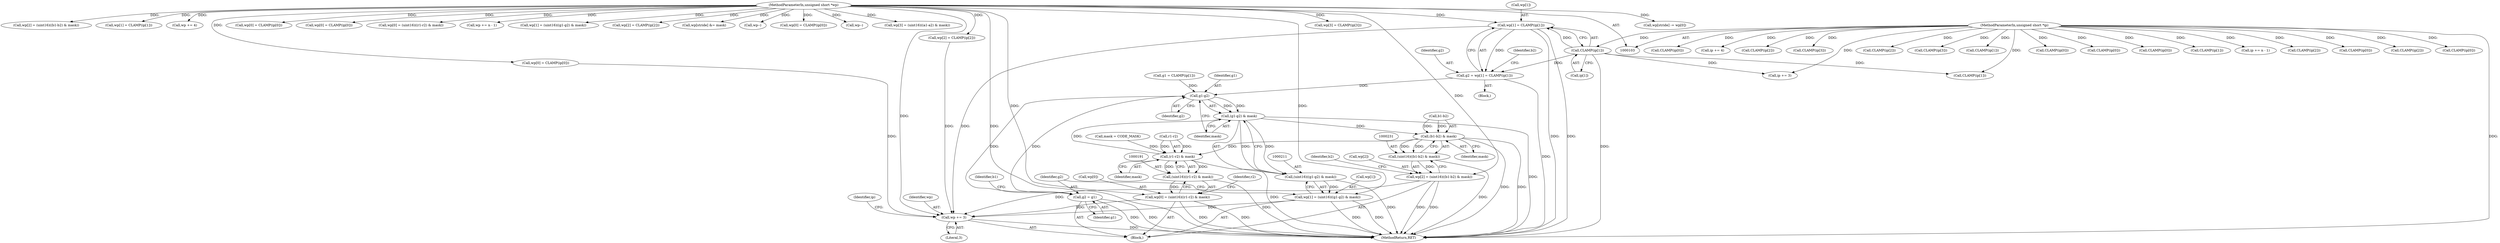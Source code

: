 digraph "0_libtiff_83a4b92815ea04969d494416eaae3d4c6b338e4a#diff-c8b4b355f9b5c06d585b23138e1c185f@pointer" {
"1000145" [label="(Call,wp[1] = CLAMP(ip[1]))"];
"1000107" [label="(MethodParameterIn,unsigned short *wp)"];
"1000149" [label="(Call,CLAMP(ip[1]))"];
"1000104" [label="(MethodParameterIn,unsigned short *ip)"];
"1000143" [label="(Call,g2 = wp[1] = CLAMP(ip[1]))"];
"1000213" [label="(Call,g1-g2)"];
"1000212" [label="(Call,(g1-g2) & mask)"];
"1000210" [label="(Call,(uint16)((g1-g2) & mask))"];
"1000206" [label="(Call,wp[1] = (uint16)((g1-g2) & mask))"];
"1000174" [label="(Call,wp += 3)"];
"1000232" [label="(Call,(b1-b2) & mask)"];
"1000192" [label="(Call,(r1-r2) & mask)"];
"1000190" [label="(Call,(uint16)((r1-r2) & mask))"];
"1000186" [label="(Call,wp[0] = (uint16)((r1-r2) & mask))"];
"1000230" [label="(Call,(uint16)((b1-b2) & mask))"];
"1000226" [label="(Call,wp[2] = (uint16)((b1-b2) & mask))"];
"1000217" [label="(Call,g2 = g1)"];
"1000278" [label="(Call,wp[3] = CLAMP(ip[3]))"];
"1000436" [label="(Call,CLAMP(ip[0]))"];
"1000139" [label="(Call,CLAMP(ip[0]))"];
"1000182" [label="(Call,CLAMP(ip[0]))"];
"1000325" [label="(Call,CLAMP(ip[1]))"];
"1000385" [label="(Call,ip += n - 1)"];
"1000175" [label="(Identifier,wp)"];
"1000413" [label="(Call,wp[stride] -= wp[0])"];
"1000196" [label="(Identifier,mask)"];
"1000198" [label="(Identifier,r2)"];
"1000349" [label="(Call,wp[2] = (uint16)((b1-b2) & mask))"];
"1000345" [label="(Call,CLAMP(ip[2]))"];
"1000258" [label="(Call,wp[1] = CLAMP(ip[1]))"];
"1000221" [label="(Identifier,b1)"];
"1000186" [label="(Call,wp[0] = (uint16)((r1-r2) & mask))"];
"1000232" [label="(Call,(b1-b2) & mask)"];
"1000177" [label="(Call,ip += 3)"];
"1000297" [label="(Call,wp += 4)"];
"1000143" [label="(Call,g2 = wp[1] = CLAMP(ip[1]))"];
"1000252" [label="(Call,CLAMP(ip[0]))"];
"1000212" [label="(Call,(g1-g2) & mask)"];
"1000215" [label="(Identifier,g2)"];
"1000222" [label="(Call,CLAMP(ip[2]))"];
"1000155" [label="(Call,wp[2] = CLAMP(ip[2]))"];
"1000206" [label="(Call,wp[1] = (uint16)((g1-g2) & mask))"];
"1000104" [label="(MethodParameterIn,unsigned short *ip)"];
"1000248" [label="(Call,wp[0] = CLAMP(ip[0]))"];
"1000213" [label="(Call,g1-g2)"];
"1000210" [label="(Call,(uint16)((g1-g2) & mask))"];
"1000305" [label="(Call,CLAMP(ip[0]))"];
"1000120" [label="(Call,mask = CODE_MASK)"];
"1000432" [label="(Call,wp[0] = CLAMP(ip[0]))"];
"1000190" [label="(Call,(uint16)((r1-r2) & mask))"];
"1000219" [label="(Identifier,g1)"];
"1000309" [label="(Call,wp[0] = (uint16)((r1-r2) & mask))"];
"1000135" [label="(Call,wp[0] = CLAMP(ip[0]))"];
"1000390" [label="(Call,wp += n - 1)"];
"1000214" [label="(Identifier,g1)"];
"1000216" [label="(Identifier,mask)"];
"1000200" [label="(Call,g1 = CLAMP(ip[1]))"];
"1000409" [label="(Call,CLAMP(ip[0]))"];
"1000146" [label="(Call,wp[1])"];
"1000230" [label="(Call,(uint16)((b1-b2) & mask))"];
"1000300" [label="(Call,ip += 4)"];
"1000217" [label="(Call,g2 = g1)"];
"1000178" [label="(Identifier,ip)"];
"1000207" [label="(Call,wp[1])"];
"1000107" [label="(MethodParameterIn,unsigned short *wp)"];
"1000159" [label="(Call,CLAMP(ip[2]))"];
"1000187" [label="(Call,wp[0])"];
"1000202" [label="(Call,CLAMP(ip[1]))"];
"1000282" [label="(Call,CLAMP(ip[3]))"];
"1000149" [label="(Call,CLAMP(ip[1]))"];
"1000233" [label="(Call,b1-b2)"];
"1000329" [label="(Call,wp[1] = (uint16)((g1-g2) & mask))"];
"1000238" [label="(Identifier,b2)"];
"1000272" [label="(Call,CLAMP(ip[2]))"];
"1000268" [label="(Call,wp[2] = CLAMP(ip[2]))"];
"1000226" [label="(Call,wp[2] = (uint16)((b1-b2) & mask))"];
"1000365" [label="(Call,CLAMP(ip[3]))"];
"1000154" [label="(Identifier,b2)"];
"1000176" [label="(Literal,3)"];
"1000192" [label="(Call,(r1-r2) & mask)"];
"1000174" [label="(Call,wp += 3)"];
"1000420" [label="(Call,wp[stride] &= mask)"];
"1000440" [label="(Call,wp--)"];
"1000132" [label="(Block,)"];
"1000145" [label="(Call,wp[1] = CLAMP(ip[1]))"];
"1000170" [label="(Block,)"];
"1000218" [label="(Identifier,g2)"];
"1000150" [label="(Call,ip[1])"];
"1000442" [label="(MethodReturn,RET)"];
"1000405" [label="(Call,wp[0] = CLAMP(ip[0]))"];
"1000262" [label="(Call,CLAMP(ip[1]))"];
"1000236" [label="(Identifier,mask)"];
"1000193" [label="(Call,r1-r2)"];
"1000144" [label="(Identifier,g2)"];
"1000425" [label="(Call,wp--)"];
"1000227" [label="(Call,wp[2])"];
"1000369" [label="(Call,wp[3] = (uint16)((a1-a2) & mask))"];
"1000145" -> "1000143"  [label="AST: "];
"1000145" -> "1000149"  [label="CFG: "];
"1000146" -> "1000145"  [label="AST: "];
"1000149" -> "1000145"  [label="AST: "];
"1000143" -> "1000145"  [label="CFG: "];
"1000145" -> "1000442"  [label="DDG: "];
"1000145" -> "1000442"  [label="DDG: "];
"1000145" -> "1000143"  [label="DDG: "];
"1000107" -> "1000145"  [label="DDG: "];
"1000149" -> "1000145"  [label="DDG: "];
"1000145" -> "1000174"  [label="DDG: "];
"1000107" -> "1000103"  [label="AST: "];
"1000107" -> "1000442"  [label="DDG: "];
"1000107" -> "1000135"  [label="DDG: "];
"1000107" -> "1000155"  [label="DDG: "];
"1000107" -> "1000174"  [label="DDG: "];
"1000107" -> "1000186"  [label="DDG: "];
"1000107" -> "1000206"  [label="DDG: "];
"1000107" -> "1000226"  [label="DDG: "];
"1000107" -> "1000248"  [label="DDG: "];
"1000107" -> "1000258"  [label="DDG: "];
"1000107" -> "1000268"  [label="DDG: "];
"1000107" -> "1000278"  [label="DDG: "];
"1000107" -> "1000297"  [label="DDG: "];
"1000107" -> "1000309"  [label="DDG: "];
"1000107" -> "1000329"  [label="DDG: "];
"1000107" -> "1000349"  [label="DDG: "];
"1000107" -> "1000369"  [label="DDG: "];
"1000107" -> "1000390"  [label="DDG: "];
"1000107" -> "1000405"  [label="DDG: "];
"1000107" -> "1000413"  [label="DDG: "];
"1000107" -> "1000420"  [label="DDG: "];
"1000107" -> "1000425"  [label="DDG: "];
"1000107" -> "1000432"  [label="DDG: "];
"1000107" -> "1000440"  [label="DDG: "];
"1000149" -> "1000150"  [label="CFG: "];
"1000150" -> "1000149"  [label="AST: "];
"1000149" -> "1000442"  [label="DDG: "];
"1000149" -> "1000143"  [label="DDG: "];
"1000104" -> "1000149"  [label="DDG: "];
"1000149" -> "1000177"  [label="DDG: "];
"1000149" -> "1000202"  [label="DDG: "];
"1000104" -> "1000103"  [label="AST: "];
"1000104" -> "1000442"  [label="DDG: "];
"1000104" -> "1000139"  [label="DDG: "];
"1000104" -> "1000159"  [label="DDG: "];
"1000104" -> "1000177"  [label="DDG: "];
"1000104" -> "1000182"  [label="DDG: "];
"1000104" -> "1000202"  [label="DDG: "];
"1000104" -> "1000222"  [label="DDG: "];
"1000104" -> "1000252"  [label="DDG: "];
"1000104" -> "1000262"  [label="DDG: "];
"1000104" -> "1000272"  [label="DDG: "];
"1000104" -> "1000282"  [label="DDG: "];
"1000104" -> "1000300"  [label="DDG: "];
"1000104" -> "1000305"  [label="DDG: "];
"1000104" -> "1000325"  [label="DDG: "];
"1000104" -> "1000345"  [label="DDG: "];
"1000104" -> "1000365"  [label="DDG: "];
"1000104" -> "1000385"  [label="DDG: "];
"1000104" -> "1000409"  [label="DDG: "];
"1000104" -> "1000436"  [label="DDG: "];
"1000143" -> "1000132"  [label="AST: "];
"1000144" -> "1000143"  [label="AST: "];
"1000154" -> "1000143"  [label="CFG: "];
"1000143" -> "1000442"  [label="DDG: "];
"1000143" -> "1000213"  [label="DDG: "];
"1000213" -> "1000212"  [label="AST: "];
"1000213" -> "1000215"  [label="CFG: "];
"1000214" -> "1000213"  [label="AST: "];
"1000215" -> "1000213"  [label="AST: "];
"1000216" -> "1000213"  [label="CFG: "];
"1000213" -> "1000212"  [label="DDG: "];
"1000213" -> "1000212"  [label="DDG: "];
"1000200" -> "1000213"  [label="DDG: "];
"1000217" -> "1000213"  [label="DDG: "];
"1000213" -> "1000217"  [label="DDG: "];
"1000212" -> "1000210"  [label="AST: "];
"1000212" -> "1000216"  [label="CFG: "];
"1000216" -> "1000212"  [label="AST: "];
"1000210" -> "1000212"  [label="CFG: "];
"1000212" -> "1000442"  [label="DDG: "];
"1000212" -> "1000210"  [label="DDG: "];
"1000212" -> "1000210"  [label="DDG: "];
"1000192" -> "1000212"  [label="DDG: "];
"1000212" -> "1000232"  [label="DDG: "];
"1000210" -> "1000206"  [label="AST: "];
"1000211" -> "1000210"  [label="AST: "];
"1000206" -> "1000210"  [label="CFG: "];
"1000210" -> "1000442"  [label="DDG: "];
"1000210" -> "1000206"  [label="DDG: "];
"1000206" -> "1000170"  [label="AST: "];
"1000207" -> "1000206"  [label="AST: "];
"1000218" -> "1000206"  [label="CFG: "];
"1000206" -> "1000442"  [label="DDG: "];
"1000206" -> "1000442"  [label="DDG: "];
"1000206" -> "1000174"  [label="DDG: "];
"1000174" -> "1000170"  [label="AST: "];
"1000174" -> "1000176"  [label="CFG: "];
"1000175" -> "1000174"  [label="AST: "];
"1000176" -> "1000174"  [label="AST: "];
"1000178" -> "1000174"  [label="CFG: "];
"1000174" -> "1000442"  [label="DDG: "];
"1000186" -> "1000174"  [label="DDG: "];
"1000226" -> "1000174"  [label="DDG: "];
"1000135" -> "1000174"  [label="DDG: "];
"1000155" -> "1000174"  [label="DDG: "];
"1000232" -> "1000230"  [label="AST: "];
"1000232" -> "1000236"  [label="CFG: "];
"1000233" -> "1000232"  [label="AST: "];
"1000236" -> "1000232"  [label="AST: "];
"1000230" -> "1000232"  [label="CFG: "];
"1000232" -> "1000442"  [label="DDG: "];
"1000232" -> "1000442"  [label="DDG: "];
"1000232" -> "1000192"  [label="DDG: "];
"1000232" -> "1000230"  [label="DDG: "];
"1000232" -> "1000230"  [label="DDG: "];
"1000233" -> "1000232"  [label="DDG: "];
"1000233" -> "1000232"  [label="DDG: "];
"1000192" -> "1000190"  [label="AST: "];
"1000192" -> "1000196"  [label="CFG: "];
"1000193" -> "1000192"  [label="AST: "];
"1000196" -> "1000192"  [label="AST: "];
"1000190" -> "1000192"  [label="CFG: "];
"1000192" -> "1000442"  [label="DDG: "];
"1000192" -> "1000190"  [label="DDG: "];
"1000192" -> "1000190"  [label="DDG: "];
"1000193" -> "1000192"  [label="DDG: "];
"1000193" -> "1000192"  [label="DDG: "];
"1000120" -> "1000192"  [label="DDG: "];
"1000190" -> "1000186"  [label="AST: "];
"1000191" -> "1000190"  [label="AST: "];
"1000186" -> "1000190"  [label="CFG: "];
"1000190" -> "1000442"  [label="DDG: "];
"1000190" -> "1000186"  [label="DDG: "];
"1000186" -> "1000170"  [label="AST: "];
"1000187" -> "1000186"  [label="AST: "];
"1000198" -> "1000186"  [label="CFG: "];
"1000186" -> "1000442"  [label="DDG: "];
"1000186" -> "1000442"  [label="DDG: "];
"1000230" -> "1000226"  [label="AST: "];
"1000231" -> "1000230"  [label="AST: "];
"1000226" -> "1000230"  [label="CFG: "];
"1000230" -> "1000442"  [label="DDG: "];
"1000230" -> "1000226"  [label="DDG: "];
"1000226" -> "1000170"  [label="AST: "];
"1000227" -> "1000226"  [label="AST: "];
"1000238" -> "1000226"  [label="CFG: "];
"1000226" -> "1000442"  [label="DDG: "];
"1000226" -> "1000442"  [label="DDG: "];
"1000217" -> "1000170"  [label="AST: "];
"1000217" -> "1000219"  [label="CFG: "];
"1000218" -> "1000217"  [label="AST: "];
"1000219" -> "1000217"  [label="AST: "];
"1000221" -> "1000217"  [label="CFG: "];
"1000217" -> "1000442"  [label="DDG: "];
"1000217" -> "1000442"  [label="DDG: "];
}
